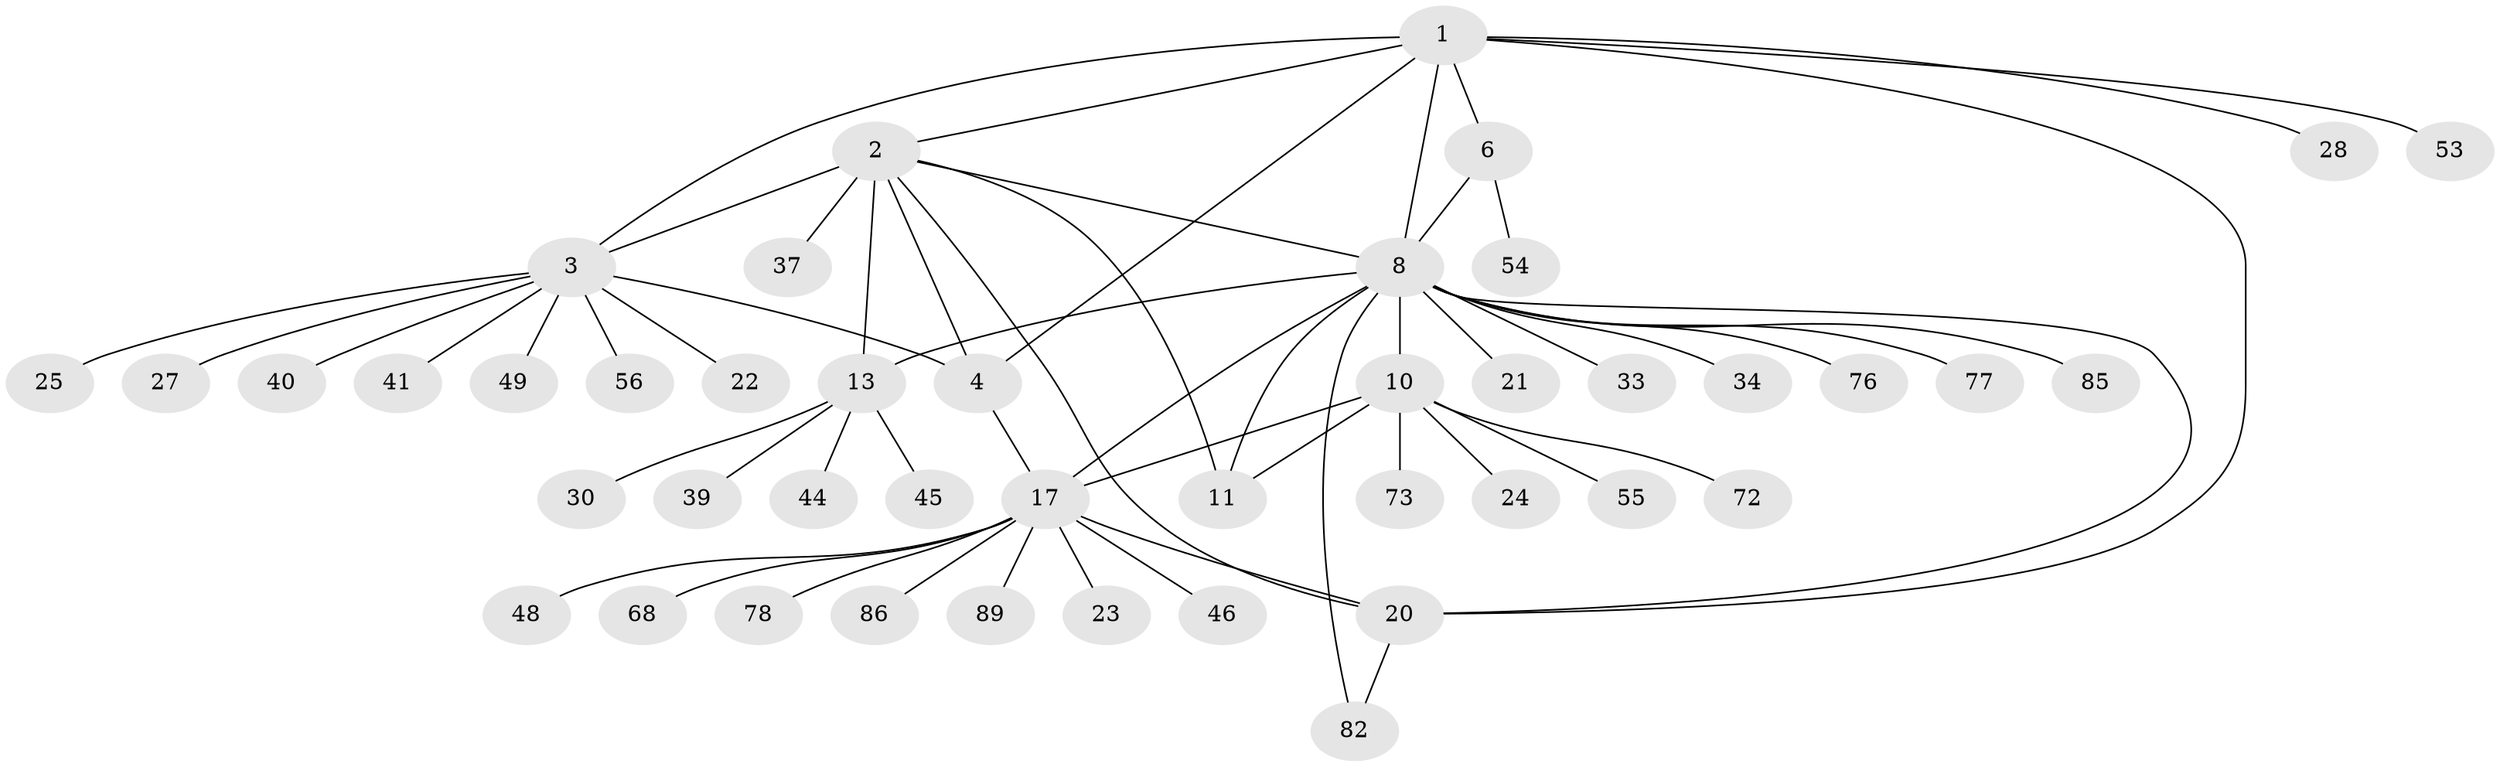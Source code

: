 // original degree distribution, {6: 0.02247191011235955, 7: 0.0449438202247191, 10: 0.011235955056179775, 5: 0.06741573033707865, 14: 0.011235955056179775, 9: 0.011235955056179775, 8: 0.0449438202247191, 4: 0.02247191011235955, 1: 0.6179775280898876, 3: 0.02247191011235955, 2: 0.12359550561797752}
// Generated by graph-tools (version 1.1) at 2025/16/03/09/25 04:16:08]
// undirected, 44 vertices, 57 edges
graph export_dot {
graph [start="1"]
  node [color=gray90,style=filled];
  1 [super="+5+36"];
  2 [super="+14+64+60"];
  3;
  4 [super="+81"];
  6 [super="+31"];
  8 [super="+32+26+9+29"];
  10 [super="+52+12+47"];
  11 [super="+35+74+88"];
  13 [super="+43+16"];
  17 [super="+18+19+38"];
  20 [super="+59"];
  21;
  22;
  23;
  24 [super="+63+58"];
  25;
  27;
  28;
  30 [super="+57"];
  33 [super="+69"];
  34;
  37 [super="+83+50"];
  39;
  40;
  41;
  44;
  45;
  46;
  48;
  49;
  53 [super="+71"];
  54 [super="+62+87+61"];
  55;
  56;
  68;
  72;
  73;
  76;
  77;
  78;
  82;
  85;
  86;
  89;
  1 -- 2;
  1 -- 3;
  1 -- 4;
  1 -- 53;
  1 -- 20;
  1 -- 6 [weight=2];
  1 -- 8 [weight=2];
  1 -- 28;
  2 -- 3;
  2 -- 4;
  2 -- 11;
  2 -- 20;
  2 -- 37;
  2 -- 13 [weight=4];
  2 -- 8;
  3 -- 4;
  3 -- 22;
  3 -- 25;
  3 -- 27;
  3 -- 40;
  3 -- 41;
  3 -- 49;
  3 -- 56;
  4 -- 17;
  6 -- 8;
  6 -- 54;
  8 -- 13;
  8 -- 33;
  8 -- 34;
  8 -- 76;
  8 -- 82;
  8 -- 85;
  8 -- 17 [weight=2];
  8 -- 21;
  8 -- 10 [weight=2];
  8 -- 11;
  8 -- 77;
  8 -- 20;
  10 -- 11 [weight=2];
  10 -- 24;
  10 -- 73;
  10 -- 55;
  10 -- 72;
  10 -- 17;
  13 -- 30;
  13 -- 39;
  13 -- 45;
  13 -- 44;
  17 -- 20 [weight=3];
  17 -- 68;
  17 -- 78;
  17 -- 86;
  17 -- 48;
  17 -- 23;
  17 -- 89;
  17 -- 46;
  20 -- 82;
}
